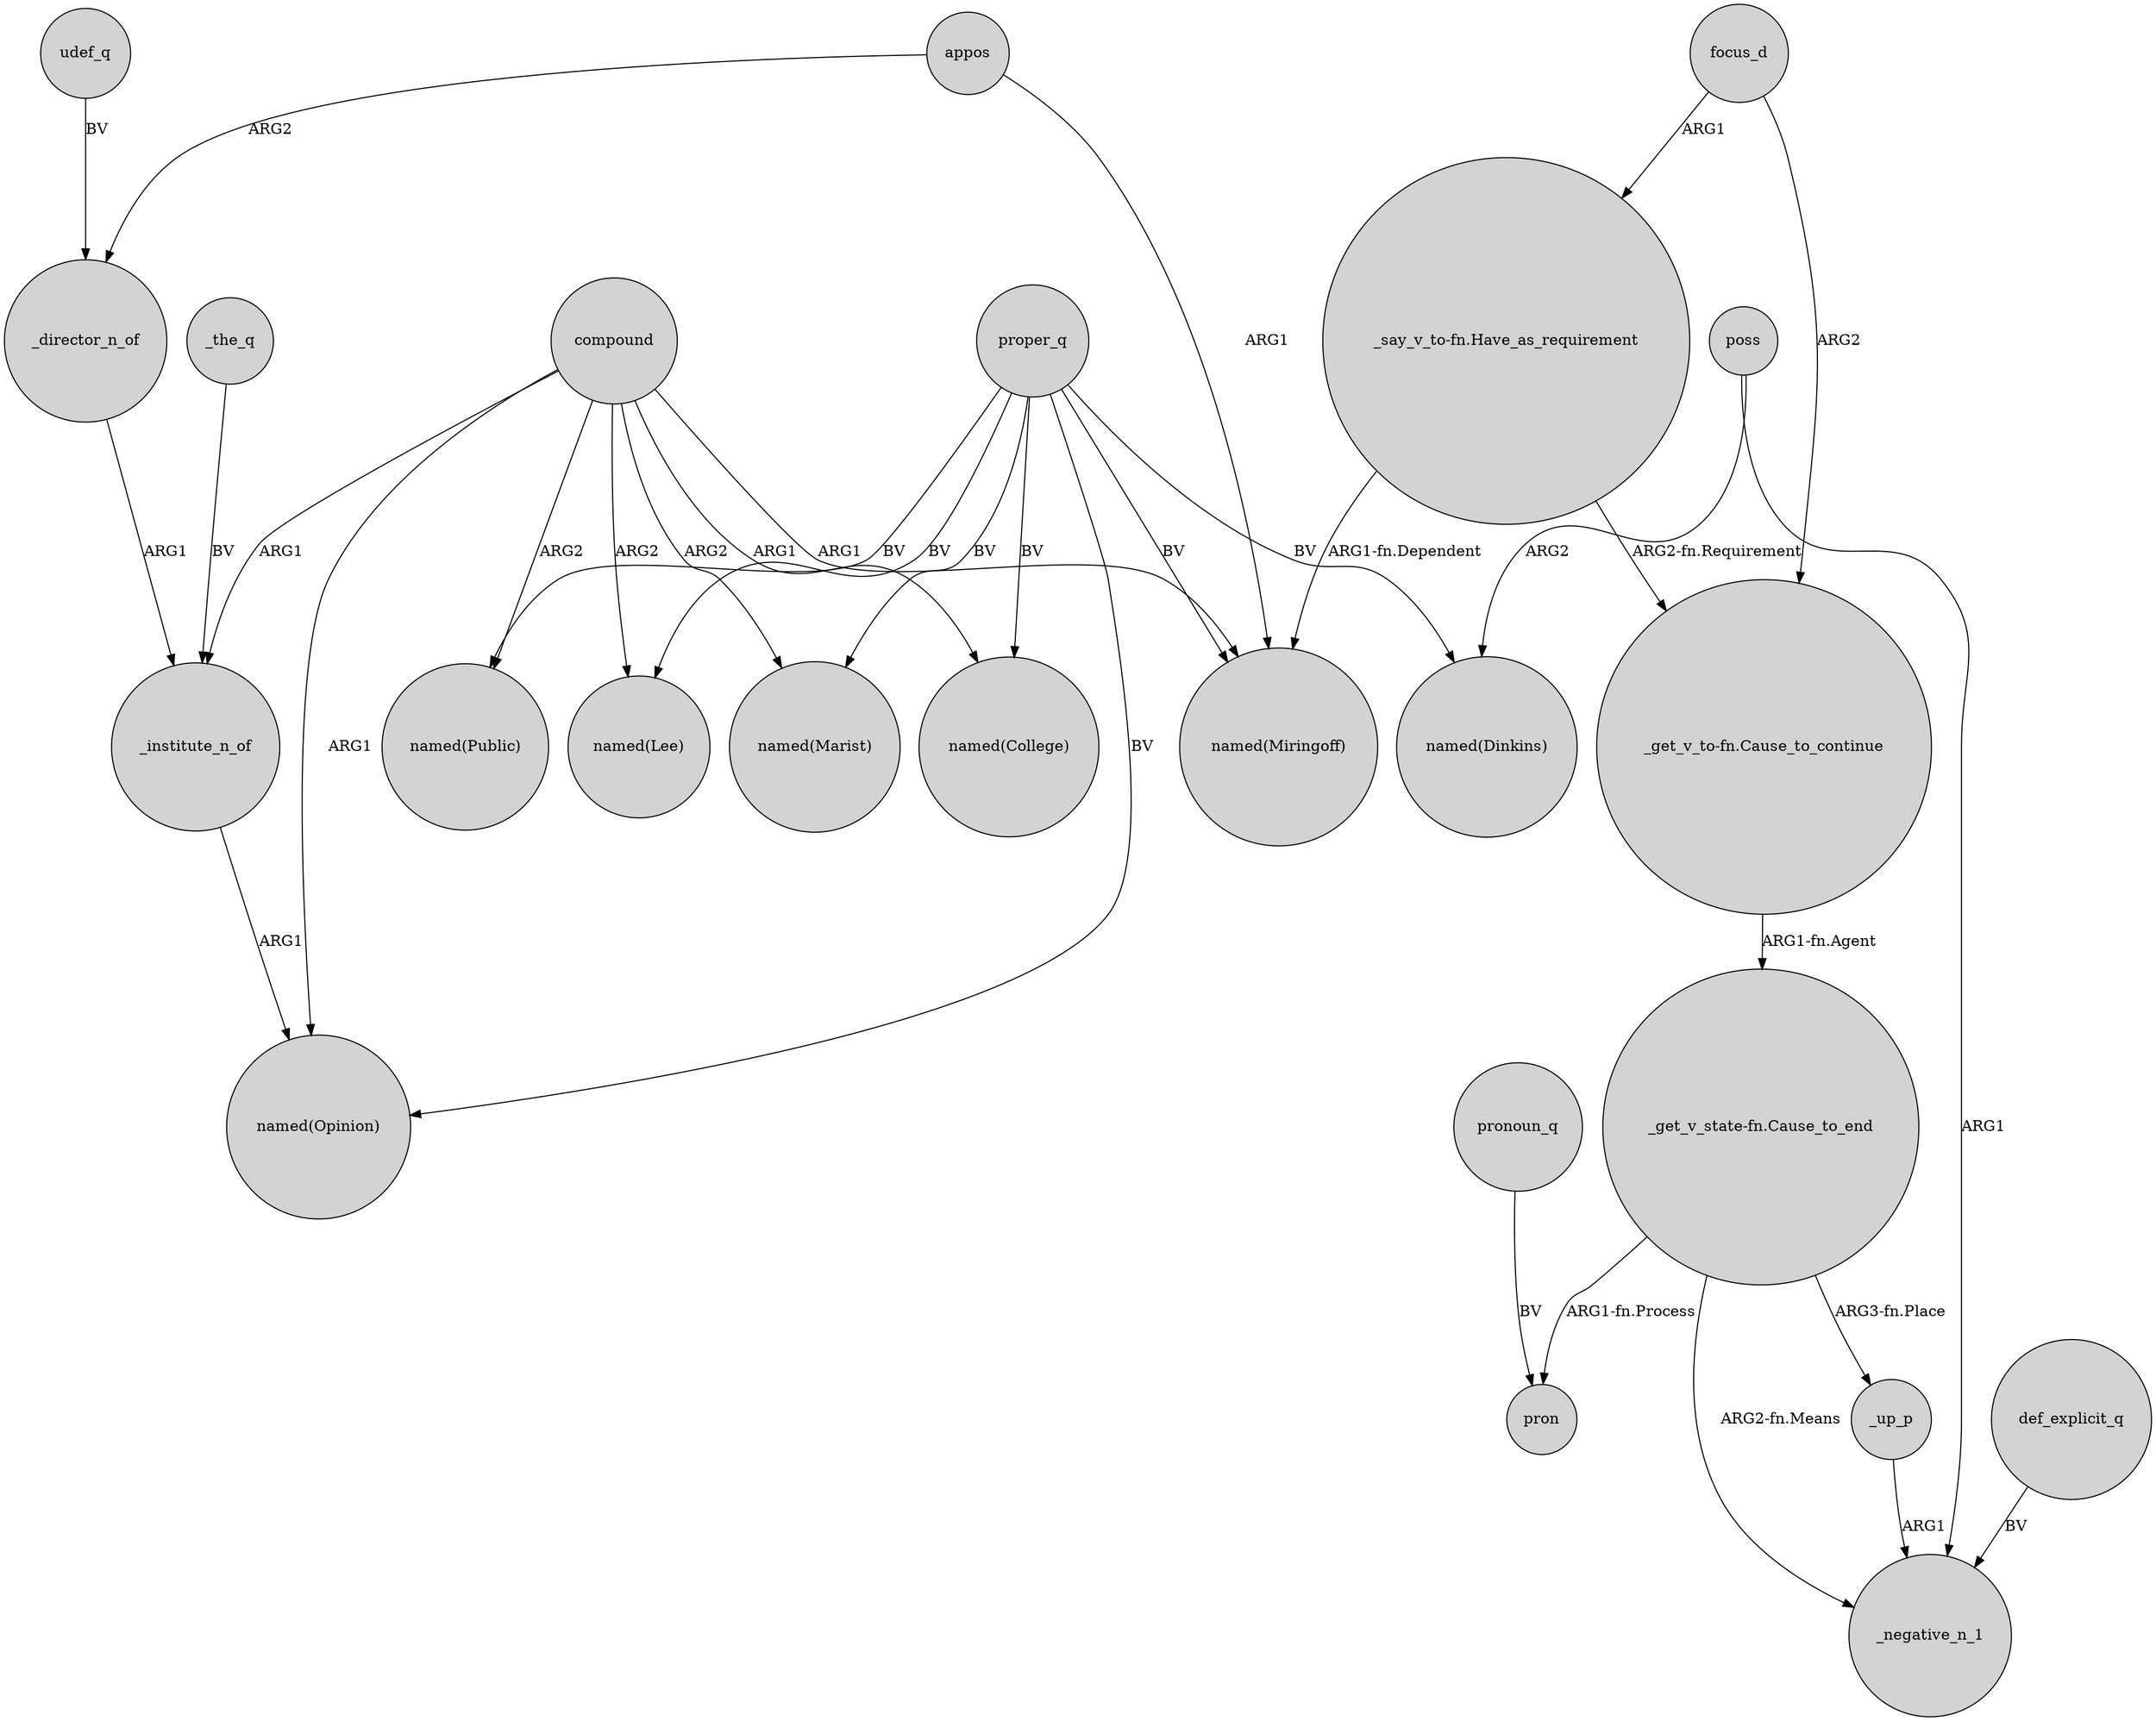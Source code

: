 digraph {
	node [shape=circle style=filled]
	udef_q -> _director_n_of [label=BV]
	_institute_n_of -> "named(Opinion)" [label=ARG1]
	proper_q -> "named(Miringoff)" [label=BV]
	compound -> "named(Public)" [label=ARG2]
	compound -> "named(College)" [label=ARG1]
	proper_q -> "named(Dinkins)" [label=BV]
	"_get_v_state-fn.Cause_to_end" -> pron [label="ARG1-fn.Process"]
	proper_q -> "named(College)" [label=BV]
	focus_d -> "_say_v_to-fn.Have_as_requirement" [label=ARG1]
	poss -> "named(Dinkins)" [label=ARG2]
	appos -> _director_n_of [label=ARG2]
	compound -> "named(Opinion)" [label=ARG1]
	poss -> _negative_n_1 [label=ARG1]
	"_get_v_state-fn.Cause_to_end" -> _negative_n_1 [label="ARG2-fn.Means"]
	pronoun_q -> pron [label=BV]
	"_get_v_to-fn.Cause_to_continue" -> "_get_v_state-fn.Cause_to_end" [label="ARG1-fn.Agent"]
	_up_p -> _negative_n_1 [label=ARG1]
	proper_q -> "named(Marist)" [label=BV]
	_director_n_of -> _institute_n_of [label=ARG1]
	_the_q -> _institute_n_of [label=BV]
	def_explicit_q -> _negative_n_1 [label=BV]
	proper_q -> "named(Lee)" [label=BV]
	proper_q -> "named(Public)" [label=BV]
	"_get_v_state-fn.Cause_to_end" -> _up_p [label="ARG3-fn.Place"]
	compound -> "named(Miringoff)" [label=ARG1]
	compound -> _institute_n_of [label=ARG1]
	focus_d -> "_get_v_to-fn.Cause_to_continue" [label=ARG2]
	"_say_v_to-fn.Have_as_requirement" -> "_get_v_to-fn.Cause_to_continue" [label="ARG2-fn.Requirement"]
	compound -> "named(Marist)" [label=ARG2]
	"_say_v_to-fn.Have_as_requirement" -> "named(Miringoff)" [label="ARG1-fn.Dependent"]
	appos -> "named(Miringoff)" [label=ARG1]
	compound -> "named(Lee)" [label=ARG2]
	proper_q -> "named(Opinion)" [label=BV]
}
